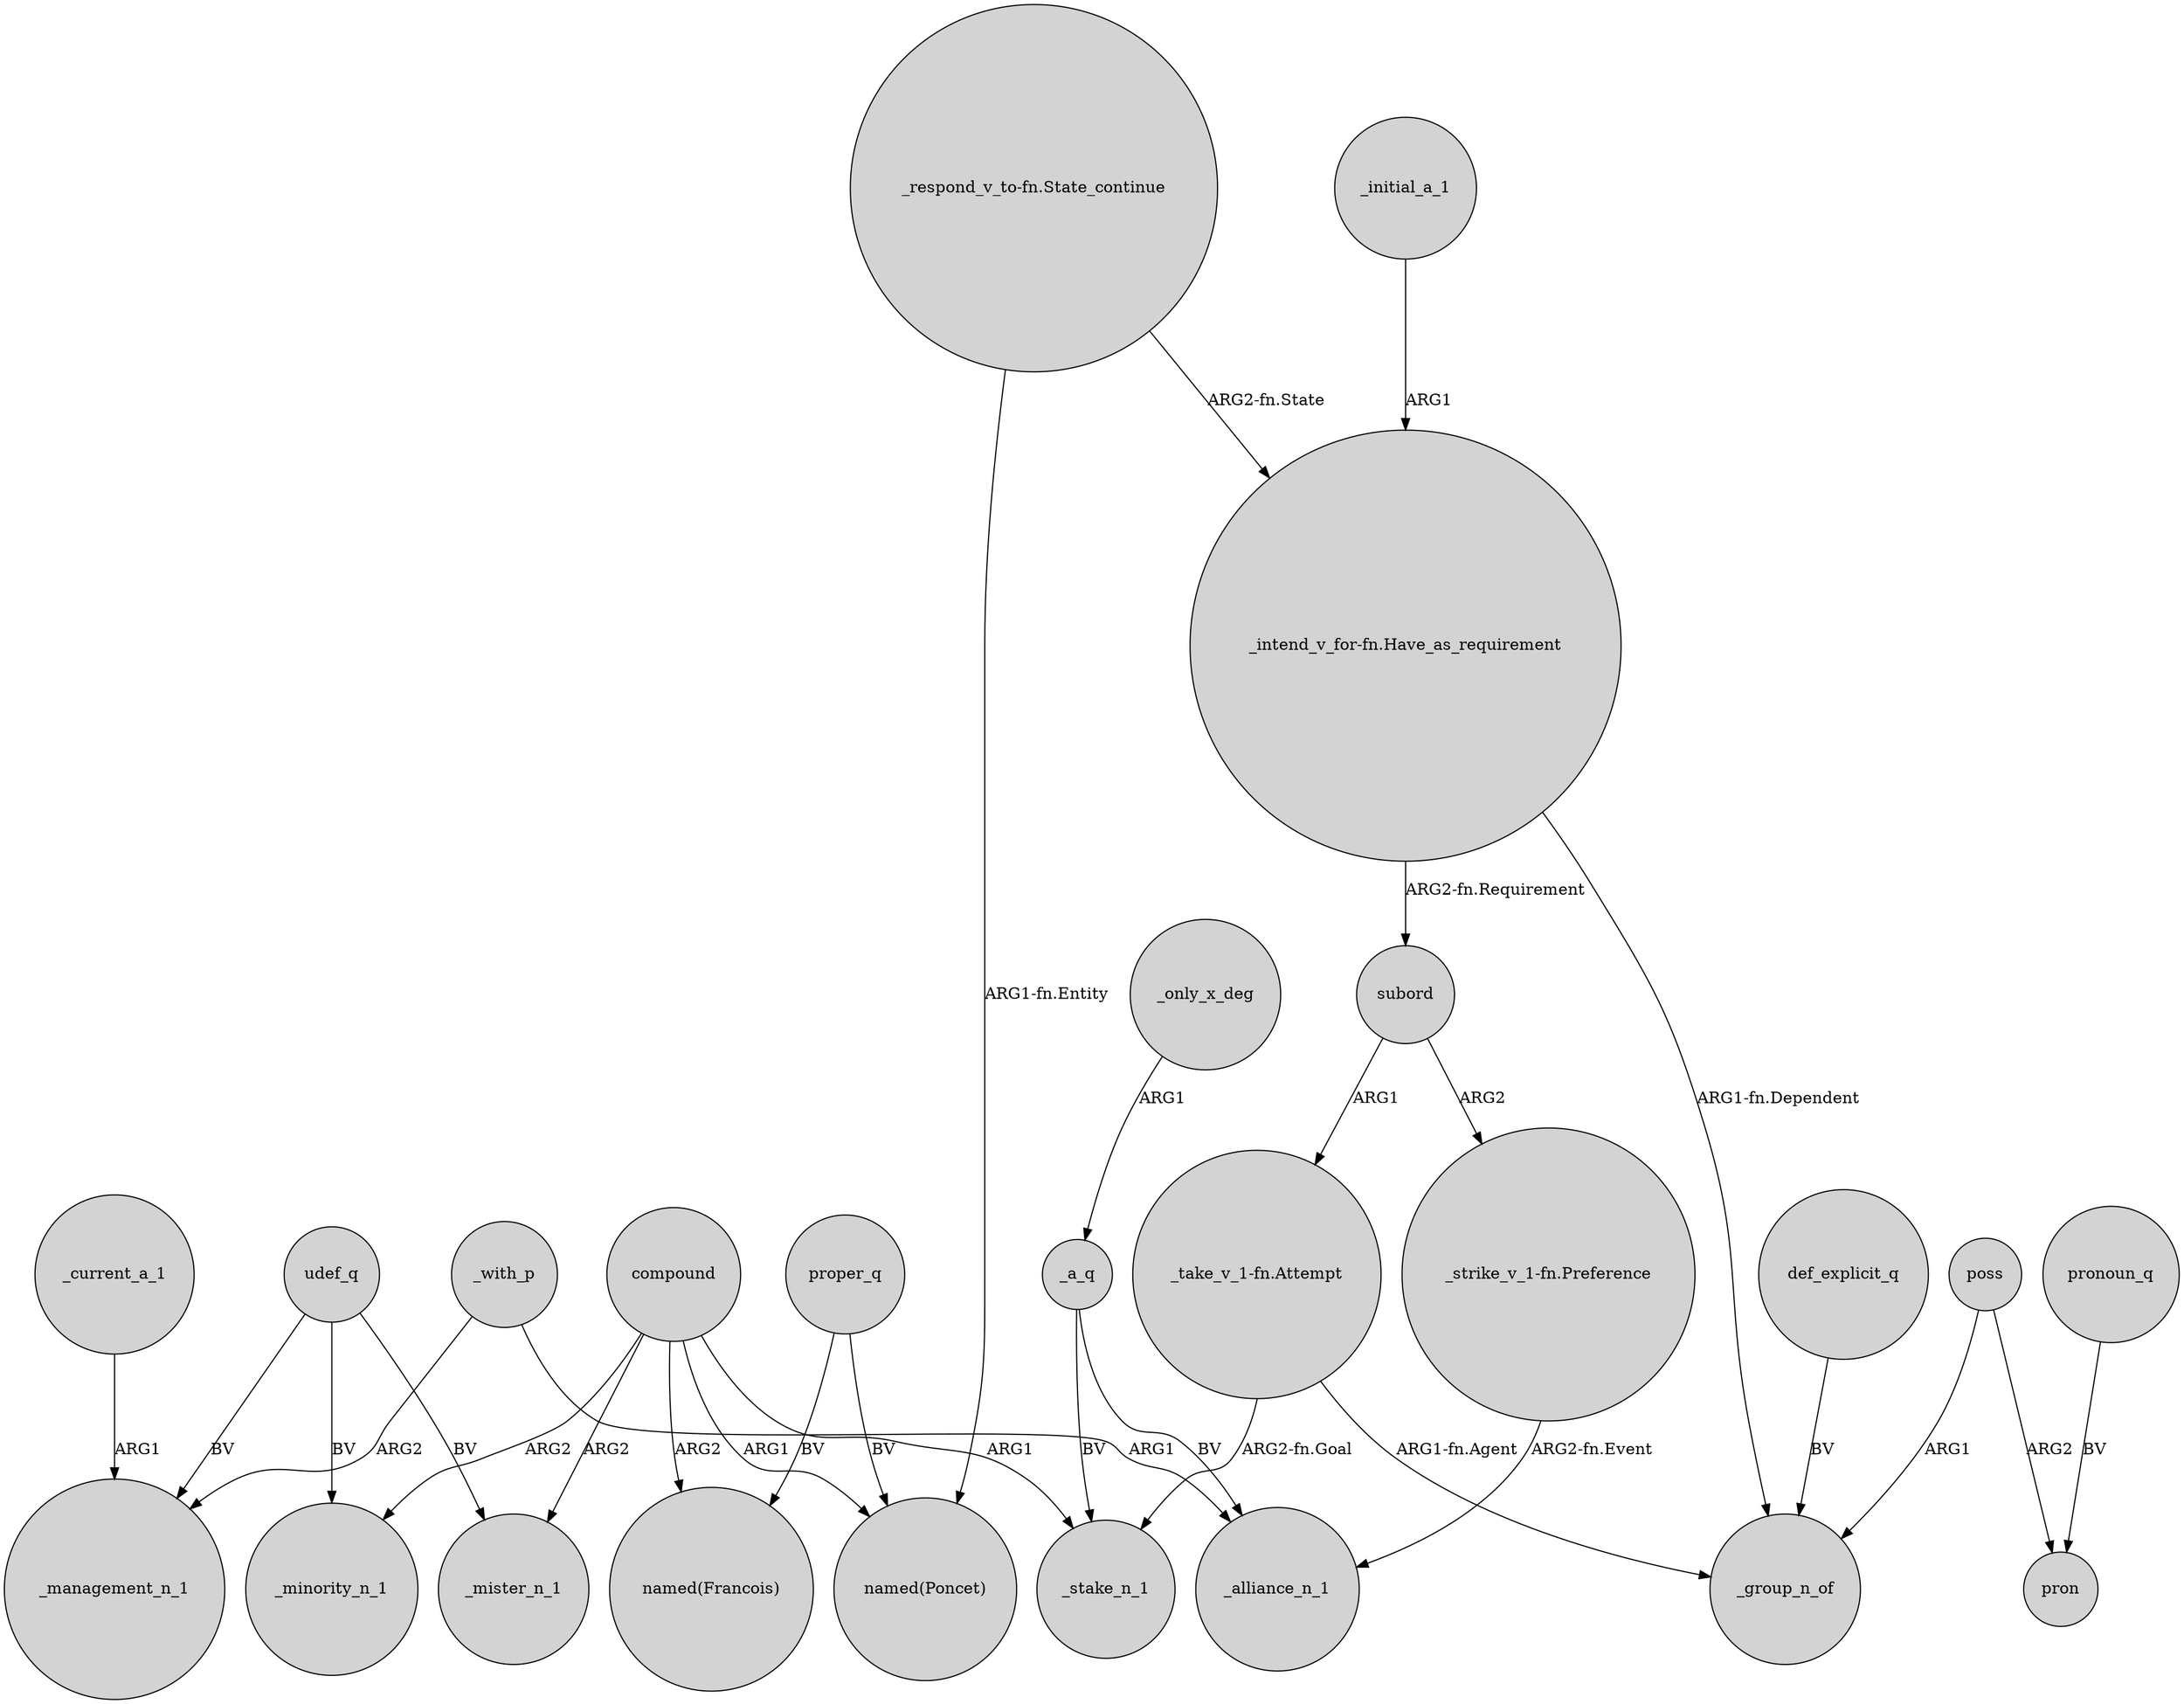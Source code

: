 digraph {
	node [shape=circle style=filled]
	_with_p -> _management_n_1 [label=ARG2]
	proper_q -> "named(Francois)" [label=BV]
	compound -> _mister_n_1 [label=ARG2]
	compound -> _minority_n_1 [label=ARG2]
	proper_q -> "named(Poncet)" [label=BV]
	udef_q -> _minority_n_1 [label=BV]
	_a_q -> _alliance_n_1 [label=BV]
	"_take_v_1-fn.Attempt" -> _group_n_of [label="ARG1-fn.Agent"]
	"_intend_v_for-fn.Have_as_requirement" -> subord [label="ARG2-fn.Requirement"]
	udef_q -> _mister_n_1 [label=BV]
	"_take_v_1-fn.Attempt" -> _stake_n_1 [label="ARG2-fn.Goal"]
	subord -> "_strike_v_1-fn.Preference" [label=ARG2]
	"_respond_v_to-fn.State_continue" -> "_intend_v_for-fn.Have_as_requirement" [label="ARG2-fn.State"]
	udef_q -> _management_n_1 [label=BV]
	pronoun_q -> pron [label=BV]
	poss -> pron [label=ARG2]
	_current_a_1 -> _management_n_1 [label=ARG1]
	_initial_a_1 -> "_intend_v_for-fn.Have_as_requirement" [label=ARG1]
	"_intend_v_for-fn.Have_as_requirement" -> _group_n_of [label="ARG1-fn.Dependent"]
	compound -> _stake_n_1 [label=ARG1]
	compound -> "named(Francois)" [label=ARG2]
	def_explicit_q -> _group_n_of [label=BV]
	poss -> _group_n_of [label=ARG1]
	"_respond_v_to-fn.State_continue" -> "named(Poncet)" [label="ARG1-fn.Entity"]
	"_strike_v_1-fn.Preference" -> _alliance_n_1 [label="ARG2-fn.Event"]
	_with_p -> _alliance_n_1 [label=ARG1]
	compound -> "named(Poncet)" [label=ARG1]
	_only_x_deg -> _a_q [label=ARG1]
	subord -> "_take_v_1-fn.Attempt" [label=ARG1]
	_a_q -> _stake_n_1 [label=BV]
}
